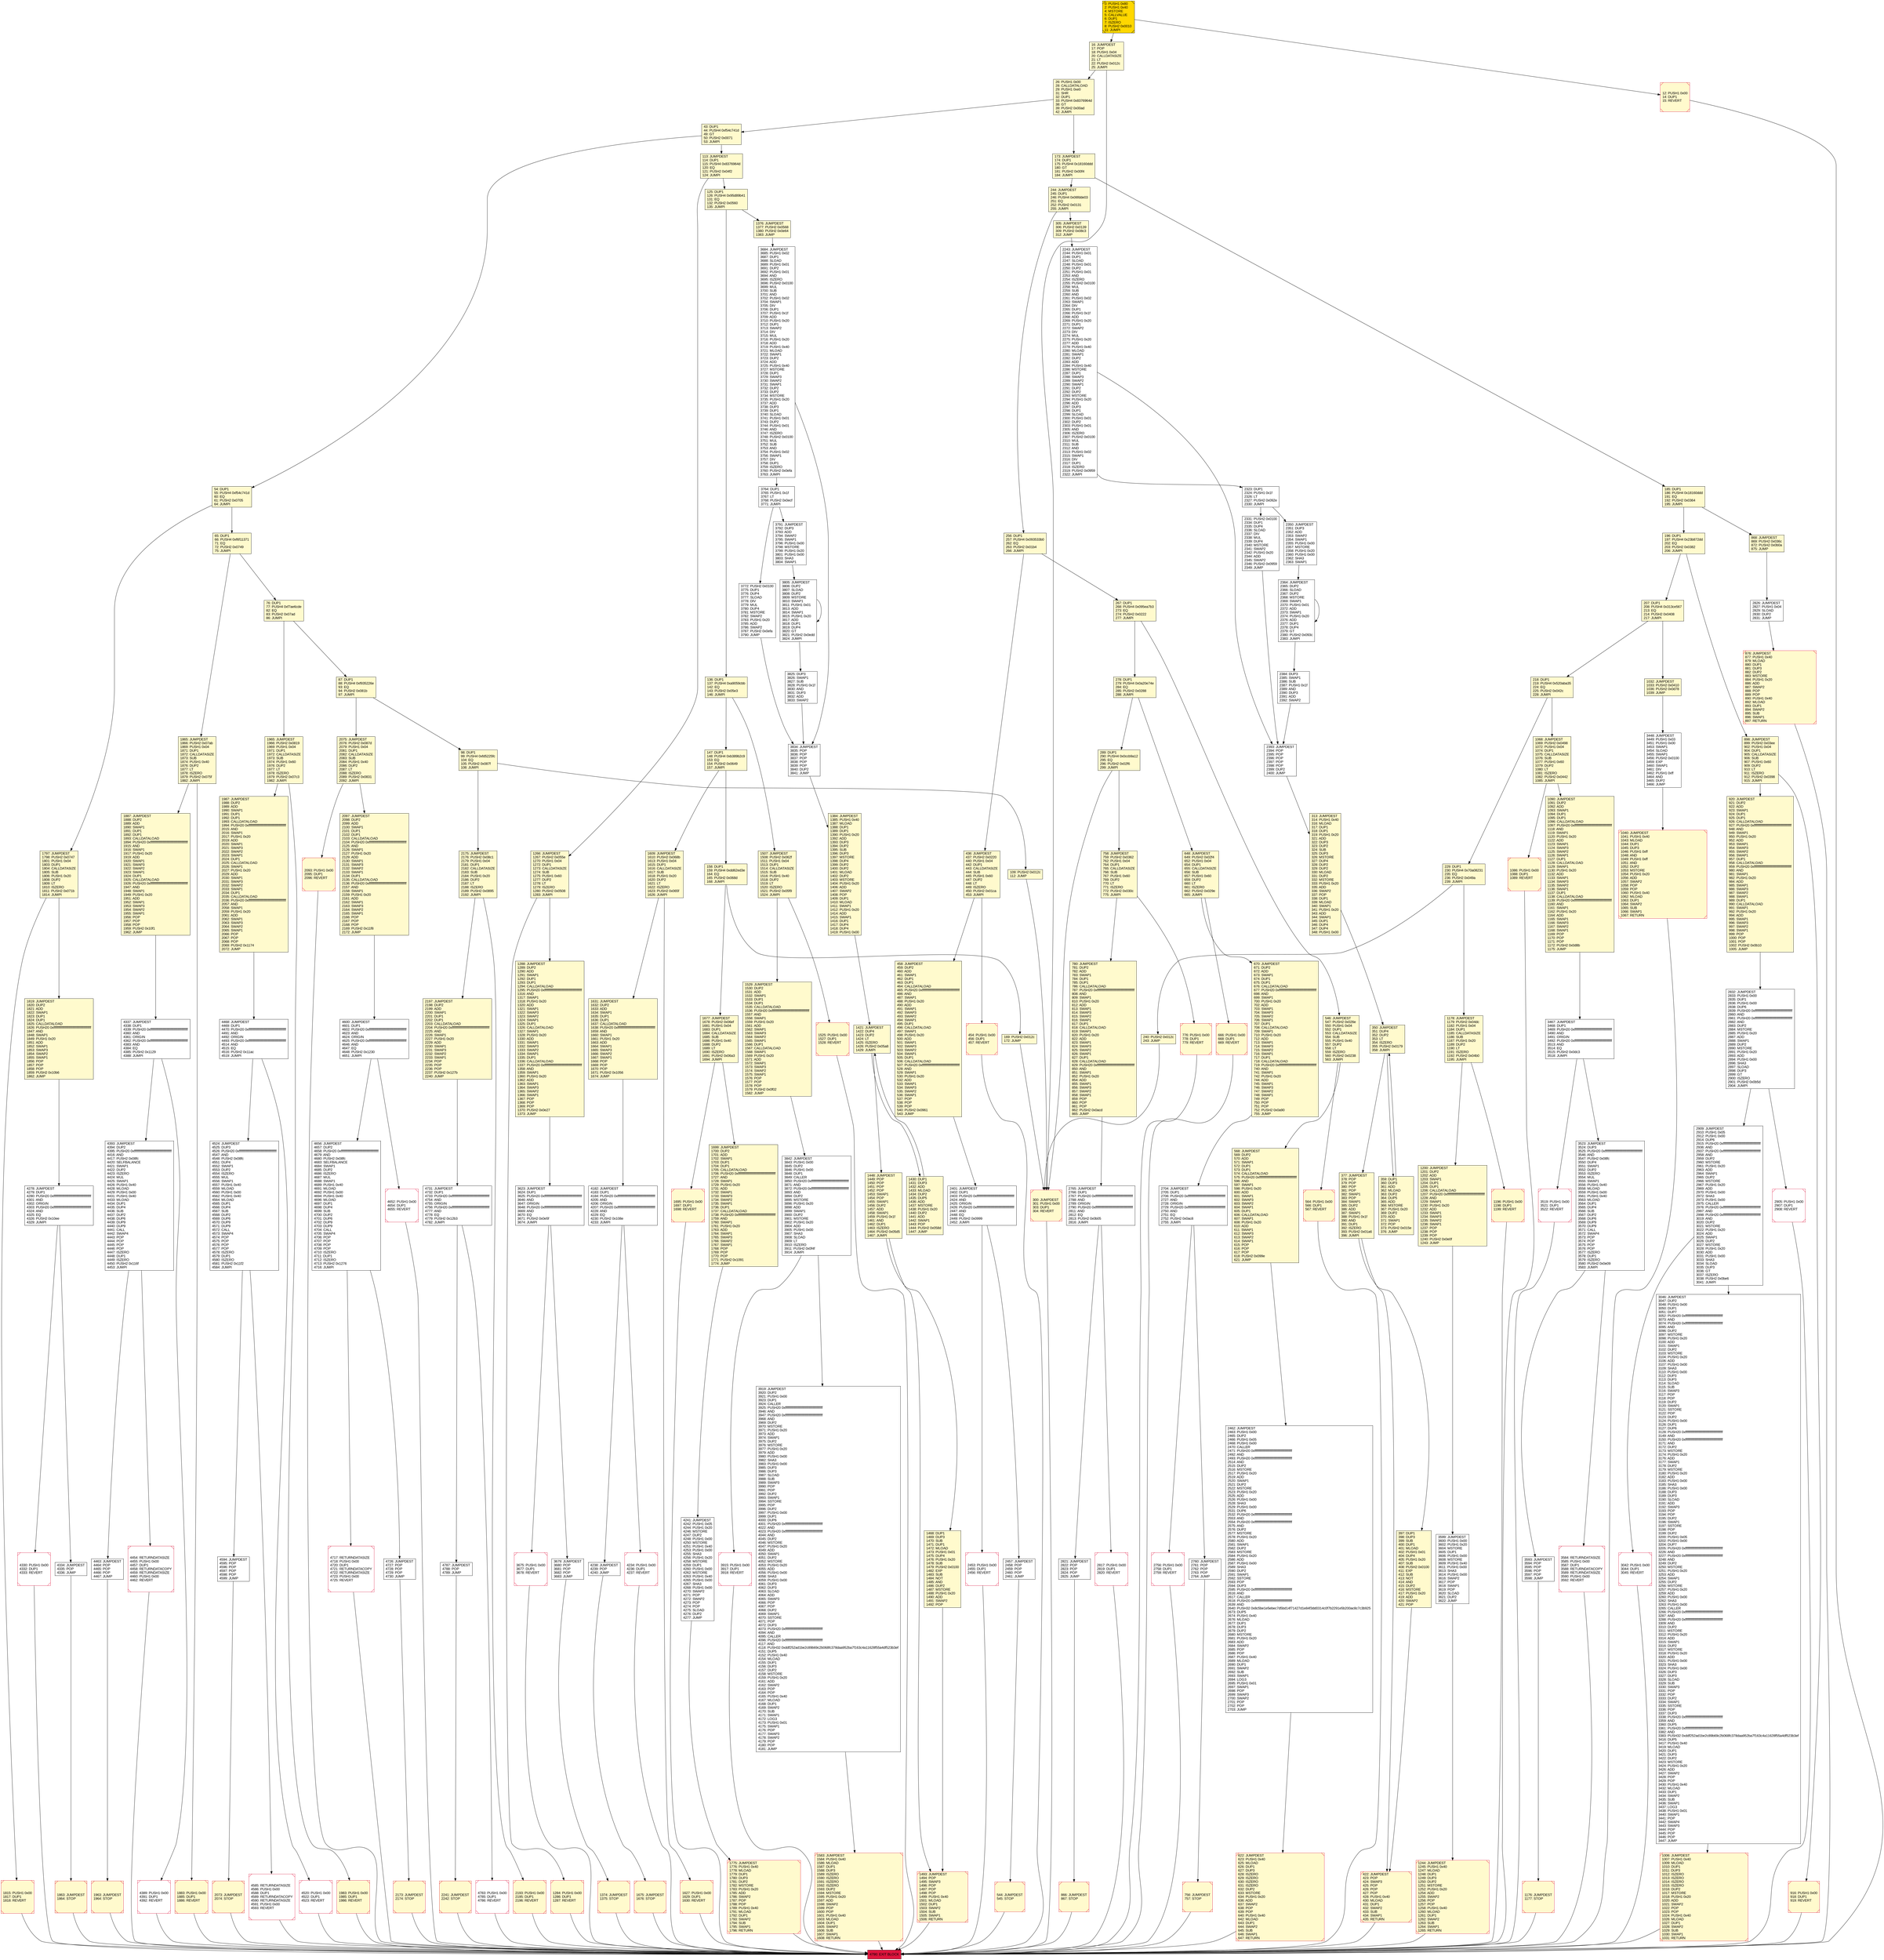 digraph G {
bgcolor=transparent rankdir=UD;
node [shape=box style=filled color=black fillcolor=white fontname=arial fontcolor=black];
158 [label="158: DUP1\l159: PUSH4 0xdd62ed3e\l164: EQ\l165: PUSH2 0x068d\l168: JUMPI\l" fillcolor=lemonchiffon ];
278 [label="278: DUP1\l279: PUSH4 0x0a20e74e\l284: EQ\l285: PUSH2 0x0288\l288: JUMPI\l" fillcolor=lemonchiffon ];
1797 [label="1797: JUMPDEST\l1798: PUSH2 0x0747\l1801: PUSH1 0x04\l1803: DUP1\l1804: CALLDATASIZE\l1805: SUB\l1806: PUSH1 0x20\l1808: DUP2\l1809: LT\l1810: ISZERO\l1811: PUSH2 0x071b\l1814: JUMPI\l" fillcolor=lemonchiffon ];
868 [label="868: JUMPDEST\l869: PUSH2 0x036c\l872: PUSH2 0x0b0a\l875: JUMP\l" fillcolor=lemonchiffon ];
2765 [label="2765: JUMPDEST\l2766: DUP1\l2767: PUSH20 0xffffffffffffffffffffffffffffffffffffffff\l2788: AND\l2789: ORIGIN\l2790: PUSH20 0xffffffffffffffffffffffffffffffffffffffff\l2811: AND\l2812: EQ\l2813: PUSH2 0x0b05\l2816: JUMPI\l" ];
350 [label="350: JUMPDEST\l351: DUP4\l352: DUP2\l353: LT\l354: ISZERO\l355: PUSH2 0x0179\l358: JUMPI\l" fillcolor=lemonchiffon ];
4520 [label="4520: PUSH1 0x00\l4522: DUP1\l4523: REVERT\l" shape=Msquare color=crimson ];
3467 [label="3467: JUMPDEST\l3468: DUP1\l3469: PUSH20 0xffffffffffffffffffffffffffffffffffffffff\l3490: AND\l3491: ORIGIN\l3492: PUSH20 0xffffffffffffffffffffffffffffffffffffffff\l3513: AND\l3514: EQ\l3515: PUSH2 0x0dc3\l3518: JUMPI\l" ];
1176 [label="1176: JUMPDEST\l1177: STOP\l" fillcolor=lemonchiffon shape=Msquare color=crimson ];
1196 [label="1196: PUSH1 0x00\l1198: DUP1\l1199: REVERT\l" fillcolor=lemonchiffon shape=Msquare color=crimson ];
4783 [label="4783: PUSH1 0x00\l4785: DUP1\l4786: REVERT\l" shape=Msquare color=crimson ];
1677 [label="1677: JUMPDEST\l1678: PUSH2 0x06ef\l1681: PUSH1 0x04\l1683: DUP1\l1684: CALLDATASIZE\l1685: SUB\l1686: PUSH1 0x40\l1688: DUP2\l1689: LT\l1690: ISZERO\l1691: PUSH2 0x06a3\l1694: JUMPI\l" fillcolor=lemonchiffon ];
1699 [label="1699: JUMPDEST\l1700: DUP2\l1701: ADD\l1702: SWAP1\l1703: DUP1\l1704: DUP1\l1705: CALLDATALOAD\l1706: PUSH20 0xffffffffffffffffffffffffffffffffffffffff\l1727: AND\l1728: SWAP1\l1729: PUSH1 0x20\l1731: ADD\l1732: SWAP1\l1733: SWAP3\l1734: SWAP2\l1735: SWAP1\l1736: DUP1\l1737: CALLDATALOAD\l1738: PUSH20 0xffffffffffffffffffffffffffffffffffffffff\l1759: AND\l1760: SWAP1\l1761: PUSH1 0x20\l1763: ADD\l1764: SWAP1\l1765: SWAP3\l1766: SWAP2\l1767: SWAP1\l1768: POP\l1769: POP\l1770: POP\l1771: PUSH2 0x1091\l1774: JUMP\l" fillcolor=lemonchiffon ];
4656 [label="4656: JUMPDEST\l4657: DUP2\l4658: PUSH20 0xffffffffffffffffffffffffffffffffffffffff\l4679: AND\l4680: PUSH2 0x08fc\l4683: SELFBALANCE\l4684: SWAP1\l4685: DUP2\l4686: ISZERO\l4687: MUL\l4688: SWAP1\l4689: PUSH1 0x40\l4691: MLOAD\l4692: PUSH1 0x00\l4694: PUSH1 0x40\l4696: MLOAD\l4697: DUP1\l4698: DUP4\l4699: SUB\l4700: DUP2\l4701: DUP6\l4702: DUP9\l4703: DUP9\l4704: CALL\l4705: SWAP4\l4706: POP\l4707: POP\l4708: POP\l4709: POP\l4710: ISZERO\l4711: DUP1\l4712: ISZERO\l4713: PUSH2 0x1276\l4716: JUMPI\l" ];
43 [label="43: DUP1\l44: PUSH4 0xf54c741d\l49: GT\l50: PUSH2 0x0071\l53: JUMPI\l" fillcolor=lemonchiffon ];
2243 [label="2243: JUMPDEST\l2244: PUSH1 0x01\l2246: DUP1\l2247: SLOAD\l2248: PUSH1 0x01\l2250: DUP2\l2251: PUSH1 0x01\l2253: AND\l2254: ISZERO\l2255: PUSH2 0x0100\l2258: MUL\l2259: SUB\l2260: AND\l2261: PUSH1 0x02\l2263: SWAP1\l2264: DIV\l2265: DUP1\l2266: PUSH1 0x1f\l2268: ADD\l2269: PUSH1 0x20\l2271: DUP1\l2272: SWAP2\l2273: DIV\l2274: MUL\l2275: PUSH1 0x20\l2277: ADD\l2278: PUSH1 0x40\l2280: MLOAD\l2281: SWAP1\l2282: DUP2\l2283: ADD\l2284: PUSH1 0x40\l2286: MSTORE\l2287: DUP1\l2288: SWAP3\l2289: SWAP2\l2290: SWAP1\l2291: DUP2\l2292: DUP2\l2293: MSTORE\l2294: PUSH1 0x20\l2296: ADD\l2297: DUP3\l2298: DUP1\l2299: SLOAD\l2300: PUSH1 0x01\l2302: DUP2\l2303: PUSH1 0x01\l2305: AND\l2306: ISZERO\l2307: PUSH2 0x0100\l2310: MUL\l2311: SUB\l2312: AND\l2313: PUSH1 0x02\l2315: SWAP1\l2316: DIV\l2317: DUP1\l2318: ISZERO\l2319: PUSH2 0x0959\l2322: JUMPI\l" ];
1583 [label="1583: JUMPDEST\l1584: PUSH1 0x40\l1586: MLOAD\l1587: DUP1\l1588: DUP3\l1589: ISZERO\l1590: ISZERO\l1591: ISZERO\l1592: ISZERO\l1593: DUP2\l1594: MSTORE\l1595: PUSH1 0x20\l1597: ADD\l1598: SWAP2\l1599: POP\l1600: POP\l1601: PUSH1 0x40\l1603: MLOAD\l1604: DUP1\l1605: SWAP2\l1606: SUB\l1607: SWAP1\l1608: RETURN\l" fillcolor=lemonchiffon shape=Msquare color=crimson ];
2832 [label="2832: JUMPDEST\l2833: PUSH1 0x00\l2835: DUP1\l2836: PUSH1 0x00\l2838: DUP6\l2839: PUSH20 0xffffffffffffffffffffffffffffffffffffffff\l2860: AND\l2861: PUSH20 0xffffffffffffffffffffffffffffffffffffffff\l2882: AND\l2883: DUP2\l2884: MSTORE\l2885: PUSH1 0x20\l2887: ADD\l2888: SWAP1\l2889: DUP2\l2890: MSTORE\l2891: PUSH1 0x20\l2893: ADD\l2894: PUSH1 0x00\l2896: SHA3\l2897: SLOAD\l2898: DUP3\l2899: GT\l2900: ISZERO\l2901: PUSH2 0x0b5d\l2904: JUMPI\l" ];
2909 [label="2909: JUMPDEST\l2910: PUSH1 0x05\l2912: PUSH1 0x00\l2914: DUP6\l2915: PUSH20 0xffffffffffffffffffffffffffffffffffffffff\l2936: AND\l2937: PUSH20 0xffffffffffffffffffffffffffffffffffffffff\l2958: AND\l2959: DUP2\l2960: MSTORE\l2961: PUSH1 0x20\l2963: ADD\l2964: SWAP1\l2965: DUP2\l2966: MSTORE\l2967: PUSH1 0x20\l2969: ADD\l2970: PUSH1 0x00\l2972: SHA3\l2973: PUSH1 0x00\l2975: CALLER\l2976: PUSH20 0xffffffffffffffffffffffffffffffffffffffff\l2997: AND\l2998: PUSH20 0xffffffffffffffffffffffffffffffffffffffff\l3019: AND\l3020: DUP2\l3021: MSTORE\l3022: PUSH1 0x20\l3024: ADD\l3025: SWAP1\l3026: DUP2\l3027: MSTORE\l3028: PUSH1 0x20\l3030: ADD\l3031: PUSH1 0x00\l3033: SHA3\l3034: SLOAD\l3035: DUP3\l3036: GT\l3037: ISZERO\l3038: PUSH2 0x0be6\l3041: JUMPI\l" ];
0 [label="0: PUSH1 0x80\l2: PUSH1 0x40\l4: MSTORE\l5: CALLVALUE\l6: DUP1\l7: ISZERO\l8: PUSH2 0x0010\l11: JUMPI\l" fillcolor=lemonchiffon shape=Msquare fillcolor=gold ];
898 [label="898: JUMPDEST\l899: PUSH2 0x03ee\l902: PUSH1 0x04\l904: DUP1\l905: CALLDATASIZE\l906: SUB\l907: PUSH1 0x60\l909: DUP2\l910: LT\l911: ISZERO\l912: PUSH2 0x0398\l915: JUMPI\l" fillcolor=lemonchiffon ];
1090 [label="1090: JUMPDEST\l1091: DUP2\l1092: ADD\l1093: SWAP1\l1094: DUP1\l1095: DUP1\l1096: CALLDATALOAD\l1097: PUSH20 0xffffffffffffffffffffffffffffffffffffffff\l1118: AND\l1119: SWAP1\l1120: PUSH1 0x20\l1122: ADD\l1123: SWAP1\l1124: SWAP3\l1125: SWAP2\l1126: SWAP1\l1127: DUP1\l1128: CALLDATALOAD\l1129: SWAP1\l1130: PUSH1 0x20\l1132: ADD\l1133: SWAP1\l1134: SWAP3\l1135: SWAP2\l1136: SWAP1\l1137: DUP1\l1138: CALLDATALOAD\l1139: PUSH20 0xffffffffffffffffffffffffffffffffffffffff\l1160: AND\l1161: SWAP1\l1162: PUSH1 0x20\l1164: ADD\l1165: SWAP1\l1166: SWAP3\l1167: SWAP2\l1168: SWAP1\l1169: POP\l1170: POP\l1171: POP\l1172: PUSH2 0x0d8b\l1175: JUMP\l" fillcolor=lemonchiffon ];
3584 [label="3584: RETURNDATASIZE\l3585: PUSH1 0x00\l3587: DUP1\l3588: RETURNDATACOPY\l3589: RETURNDATASIZE\l3590: PUSH1 0x00\l3592: REVERT\l" shape=Msquare color=crimson ];
758 [label="758: JUMPDEST\l759: PUSH2 0x0362\l762: PUSH1 0x04\l764: DUP1\l765: CALLDATASIZE\l766: SUB\l767: PUSH1 0x60\l769: DUP2\l770: LT\l771: ISZERO\l772: PUSH2 0x030c\l775: JUMPI\l" fillcolor=lemonchiffon ];
4731 [label="4731: JUMPDEST\l4732: DUP1\l4733: PUSH20 0xffffffffffffffffffffffffffffffffffffffff\l4754: AND\l4755: ORIGIN\l4756: PUSH20 0xffffffffffffffffffffffffffffffffffffffff\l4777: AND\l4778: EQ\l4779: PUSH2 0x12b3\l4782: JUMPI\l" ];
1983 [label="1983: PUSH1 0x00\l1985: DUP1\l1986: REVERT\l" fillcolor=lemonchiffon shape=Msquare color=crimson ];
3519 [label="3519: PUSH1 0x00\l3521: DUP1\l3522: REVERT\l" shape=Msquare color=crimson ];
1675 [label="1675: JUMPDEST\l1676: STOP\l" fillcolor=lemonchiffon shape=Msquare color=crimson ];
169 [label="169: PUSH2 0x012c\l172: JUMP\l" fillcolor=lemonchiffon ];
300 [label="300: JUMPDEST\l301: PUSH1 0x00\l303: DUP1\l304: REVERT\l" fillcolor=lemonchiffon shape=Msquare color=crimson ];
54 [label="54: DUP1\l55: PUSH4 0xf54c741d\l60: EQ\l61: PUSH2 0x0705\l64: JUMPI\l" fillcolor=lemonchiffon ];
2760 [label="2760: JUMPDEST\l2761: POP\l2762: POP\l2763: POP\l2764: JUMP\l" ];
458 [label="458: JUMPDEST\l459: DUP2\l460: ADD\l461: SWAP1\l462: DUP1\l463: DUP1\l464: CALLDATALOAD\l465: PUSH20 0xffffffffffffffffffffffffffffffffffffffff\l486: AND\l487: SWAP1\l488: PUSH1 0x20\l490: ADD\l491: SWAP1\l492: SWAP3\l493: SWAP2\l494: SWAP1\l495: DUP1\l496: CALLDATALOAD\l497: SWAP1\l498: PUSH1 0x20\l500: ADD\l501: SWAP1\l502: SWAP3\l503: SWAP2\l504: SWAP1\l505: DUP1\l506: CALLDATALOAD\l507: PUSH20 0xffffffffffffffffffffffffffffffffffffffff\l528: AND\l529: SWAP1\l530: PUSH1 0x20\l532: ADD\l533: SWAP1\l534: SWAP3\l535: SWAP2\l536: SWAP1\l537: POP\l538: POP\l539: POP\l540: PUSH2 0x0961\l543: JUMP\l" fillcolor=lemonchiffon ];
4182 [label="4182: JUMPDEST\l4183: DUP1\l4184: PUSH20 0xffffffffffffffffffffffffffffffffffffffff\l4205: AND\l4206: ORIGIN\l4207: PUSH20 0xffffffffffffffffffffffffffffffffffffffff\l4228: AND\l4229: EQ\l4230: PUSH2 0x108e\l4233: JUMPI\l" ];
4234 [label="4234: PUSH1 0x00\l4236: DUP1\l4237: REVERT\l" shape=Msquare color=crimson ];
185 [label="185: DUP1\l186: PUSH4 0x18160ddd\l191: EQ\l192: PUSH2 0x0364\l195: JUMPI\l" fillcolor=lemonchiffon ];
173 [label="173: JUMPDEST\l174: DUP1\l175: PUSH4 0x18160ddd\l180: GT\l181: PUSH2 0x00f4\l184: JUMPI\l" fillcolor=lemonchiffon ];
2193 [label="2193: PUSH1 0x00\l2195: DUP1\l2196: REVERT\l" fillcolor=lemonchiffon shape=Msquare color=crimson ];
2323 [label="2323: DUP1\l2324: PUSH1 0x1f\l2326: LT\l2327: PUSH2 0x092e\l2330: JUMPI\l" ];
26 [label="26: PUSH1 0x00\l28: CALLDATALOAD\l29: PUSH1 0xe0\l31: SHR\l32: DUP1\l33: PUSH4 0x8376964d\l38: GT\l39: PUSH2 0x00ad\l42: JUMPI\l" fillcolor=lemonchiffon ];
2350 [label="2350: JUMPDEST\l2351: DUP3\l2352: ADD\l2353: SWAP2\l2354: SWAP1\l2355: PUSH1 0x00\l2357: MSTORE\l2358: PUSH1 0x20\l2360: PUSH1 0x00\l2362: SHA3\l2363: SWAP1\l" ];
2453 [label="2453: PUSH1 0x00\l2455: DUP1\l2456: REVERT\l" shape=Msquare color=crimson ];
916 [label="916: PUSH1 0x00\l918: DUP1\l919: REVERT\l" fillcolor=lemonchiffon shape=Msquare color=crimson ];
2401 [label="2401: JUMPDEST\l2402: DUP1\l2403: PUSH20 0xffffffffffffffffffffffffffffffffffffffff\l2424: AND\l2425: ORIGIN\l2426: PUSH20 0xffffffffffffffffffffffffffffffffffffffff\l2447: AND\l2448: EQ\l2449: PUSH2 0x0999\l2452: JUMPI\l" ];
4278 [label="4278: JUMPDEST\l4279: DUP1\l4280: PUSH20 0xffffffffffffffffffffffffffffffffffffffff\l4301: AND\l4302: ORIGIN\l4303: PUSH20 0xffffffffffffffffffffffffffffffffffffffff\l4324: AND\l4325: EQ\l4326: PUSH2 0x10ee\l4329: JUMPI\l" ];
666 [label="666: PUSH1 0x00\l668: DUP1\l669: REVERT\l" fillcolor=lemonchiffon shape=Msquare color=crimson ];
1631 [label="1631: JUMPDEST\l1632: DUP2\l1633: ADD\l1634: SWAP1\l1635: DUP1\l1636: DUP1\l1637: CALLDATALOAD\l1638: PUSH20 0xffffffffffffffffffffffffffffffffffffffff\l1659: AND\l1660: SWAP1\l1661: PUSH1 0x20\l1663: ADD\l1664: SWAP1\l1665: SWAP3\l1666: SWAP2\l1667: SWAP1\l1668: POP\l1669: POP\l1670: POP\l1671: PUSH2 0x1056\l1674: JUMP\l" fillcolor=lemonchiffon ];
422 [label="422: JUMPDEST\l423: POP\l424: SWAP3\l425: POP\l426: POP\l427: POP\l428: PUSH1 0x40\l430: MLOAD\l431: DUP1\l432: SWAP2\l433: SUB\l434: SWAP1\l435: RETURN\l" fillcolor=lemonchiffon shape=Msquare color=crimson ];
1695 [label="1695: PUSH1 0x00\l1697: DUP1\l1698: REVERT\l" fillcolor=lemonchiffon shape=Msquare color=crimson ];
1963 [label="1963: JUMPDEST\l1964: STOP\l" fillcolor=lemonchiffon shape=Msquare color=crimson ];
1965 [label="1965: JUMPDEST\l1966: PUSH2 0x0819\l1969: PUSH1 0x04\l1971: DUP1\l1972: CALLDATASIZE\l1973: SUB\l1974: PUSH1 0x60\l1976: DUP2\l1977: LT\l1978: ISZERO\l1979: PUSH2 0x07c3\l1982: JUMPI\l" fillcolor=lemonchiffon ];
3042 [label="3042: PUSH1 0x00\l3044: DUP1\l3045: REVERT\l" shape=Msquare color=crimson ];
2331 [label="2331: PUSH2 0x0100\l2334: DUP1\l2335: DUP4\l2336: SLOAD\l2337: DIV\l2338: MUL\l2339: DUP4\l2340: MSTORE\l2341: SWAP2\l2342: PUSH1 0x20\l2344: ADD\l2345: SWAP2\l2346: PUSH2 0x0959\l2349: JUMP\l" ];
3593 [label="3593: JUMPDEST\l3594: POP\l3595: POP\l3596: POP\l3597: POP\l3598: JUMP\l" ];
16 [label="16: JUMPDEST\l17: POP\l18: PUSH1 0x04\l20: CALLDATASIZE\l21: LT\l22: PUSH2 0x012c\l25: JUMPI\l" fillcolor=lemonchiffon ];
4330 [label="4330: PUSH1 0x00\l4332: DUP1\l4333: REVERT\l" shape=Msquare color=crimson ];
87 [label="87: DUP1\l88: PUSH4 0xf935226e\l93: EQ\l94: PUSH2 0x081b\l97: JUMPI\l" fillcolor=lemonchiffon ];
305 [label="305: JUMPDEST\l306: PUSH2 0x0139\l309: PUSH2 0x08c3\l312: JUMP\l" fillcolor=lemonchiffon ];
1887 [label="1887: JUMPDEST\l1888: DUP2\l1889: ADD\l1890: SWAP1\l1891: DUP1\l1892: DUP1\l1893: CALLDATALOAD\l1894: PUSH20 0xffffffffffffffffffffffffffffffffffffffff\l1915: AND\l1916: SWAP1\l1917: PUSH1 0x20\l1919: ADD\l1920: SWAP1\l1921: SWAP3\l1922: SWAP2\l1923: SWAP1\l1924: DUP1\l1925: CALLDATALOAD\l1926: PUSH20 0xffffffffffffffffffffffffffffffffffffffff\l1947: AND\l1948: SWAP1\l1949: PUSH1 0x20\l1951: ADD\l1952: SWAP1\l1953: SWAP3\l1954: SWAP2\l1955: SWAP1\l1956: POP\l1957: POP\l1958: POP\l1959: PUSH2 0x10f1\l1962: JUMP\l" fillcolor=lemonchiffon ];
1493 [label="1493: JUMPDEST\l1494: POP\l1495: SWAP3\l1496: POP\l1497: POP\l1498: POP\l1499: PUSH1 0x40\l1501: MLOAD\l1502: DUP1\l1503: SWAP2\l1504: SUB\l1505: SWAP1\l1506: RETURN\l" fillcolor=lemonchiffon shape=Msquare color=crimson ];
3623 [label="3623: JUMPDEST\l3624: DUP1\l3625: PUSH20 0xffffffffffffffffffffffffffffffffffffffff\l3646: AND\l3647: ORIGIN\l3648: PUSH20 0xffffffffffffffffffffffffffffffffffffffff\l3669: AND\l3670: EQ\l3671: PUSH2 0x0e5f\l3674: JUMPI\l" ];
3764 [label="3764: DUP1\l3765: PUSH1 0x1f\l3767: LT\l3768: PUSH2 0x0ecf\l3771: JUMPI\l" ];
98 [label="98: DUP1\l99: PUSH4 0xfd5225fc\l104: EQ\l105: PUSH2 0x087f\l108: JUMPI\l" fillcolor=lemonchiffon ];
622 [label="622: JUMPDEST\l623: PUSH1 0x40\l625: MLOAD\l626: DUP1\l627: DUP3\l628: ISZERO\l629: ISZERO\l630: ISZERO\l631: ISZERO\l632: DUP2\l633: MSTORE\l634: PUSH1 0x20\l636: ADD\l637: SWAP2\l638: POP\l639: POP\l640: PUSH1 0x40\l642: MLOAD\l643: DUP1\l644: SWAP2\l645: SUB\l646: SWAP1\l647: RETURN\l" fillcolor=lemonchiffon shape=Msquare color=crimson ];
2462 [label="2462: JUMPDEST\l2463: PUSH1 0x00\l2465: DUP2\l2466: PUSH1 0x05\l2468: PUSH1 0x00\l2470: CALLER\l2471: PUSH20 0xffffffffffffffffffffffffffffffffffffffff\l2492: AND\l2493: PUSH20 0xffffffffffffffffffffffffffffffffffffffff\l2514: AND\l2515: DUP2\l2516: MSTORE\l2517: PUSH1 0x20\l2519: ADD\l2520: SWAP1\l2521: DUP2\l2522: MSTORE\l2523: PUSH1 0x20\l2525: ADD\l2526: PUSH1 0x00\l2528: SHA3\l2529: PUSH1 0x00\l2531: DUP6\l2532: PUSH20 0xffffffffffffffffffffffffffffffffffffffff\l2553: AND\l2554: PUSH20 0xffffffffffffffffffffffffffffffffffffffff\l2575: AND\l2576: DUP2\l2577: MSTORE\l2578: PUSH1 0x20\l2580: ADD\l2581: SWAP1\l2582: DUP2\l2583: MSTORE\l2584: PUSH1 0x20\l2586: ADD\l2587: PUSH1 0x00\l2589: SHA3\l2590: DUP2\l2591: SWAP1\l2592: SSTORE\l2593: POP\l2594: DUP3\l2595: PUSH20 0xffffffffffffffffffffffffffffffffffffffff\l2616: AND\l2617: CALLER\l2618: PUSH20 0xffffffffffffffffffffffffffffffffffffffff\l2639: AND\l2640: PUSH32 0x8c5be1e5ebec7d5bd14f71427d1e84f3dd0314c0f7b2291e5b200ac8c7c3b925\l2673: DUP5\l2674: PUSH1 0x40\l2676: MLOAD\l2677: DUP1\l2678: DUP3\l2679: DUP2\l2680: MSTORE\l2681: PUSH1 0x20\l2683: ADD\l2684: SWAP2\l2685: POP\l2686: POP\l2687: PUSH1 0x40\l2689: MLOAD\l2690: DUP1\l2691: SWAP2\l2692: SUB\l2693: SWAP1\l2694: LOG3\l2695: PUSH1 0x01\l2697: SWAP1\l2698: POP\l2699: SWAP3\l2700: SWAP2\l2701: POP\l2702: POP\l2703: JUMP\l" ];
1525 [label="1525: PUSH1 0x00\l1527: DUP1\l1528: REVERT\l" fillcolor=lemonchiffon shape=Msquare color=crimson ];
2241 [label="2241: JUMPDEST\l2242: STOP\l" fillcolor=lemonchiffon shape=Msquare color=crimson ];
1266 [label="1266: JUMPDEST\l1267: PUSH2 0x055e\l1270: PUSH1 0x04\l1272: DUP1\l1273: CALLDATASIZE\l1274: SUB\l1275: PUSH1 0x60\l1277: DUP2\l1278: LT\l1279: ISZERO\l1280: PUSH2 0x0508\l1283: JUMPI\l" fillcolor=lemonchiffon ];
4393 [label="4393: JUMPDEST\l4394: DUP2\l4395: PUSH20 0xffffffffffffffffffffffffffffffffffffffff\l4416: AND\l4417: PUSH2 0x08fc\l4420: SELFBALANCE\l4421: SWAP1\l4422: DUP2\l4423: ISZERO\l4424: MUL\l4425: SWAP1\l4426: PUSH1 0x40\l4428: MLOAD\l4429: PUSH1 0x00\l4431: PUSH1 0x40\l4433: MLOAD\l4434: DUP1\l4435: DUP4\l4436: SUB\l4437: DUP2\l4438: DUP6\l4439: DUP9\l4440: DUP9\l4441: CALL\l4442: SWAP4\l4443: POP\l4444: POP\l4445: POP\l4446: POP\l4447: ISZERO\l4448: DUP1\l4449: ISZERO\l4450: PUSH2 0x116f\l4453: JUMPI\l" ];
1819 [label="1819: JUMPDEST\l1820: DUP2\l1821: ADD\l1822: SWAP1\l1823: DUP1\l1824: DUP1\l1825: CALLDATALOAD\l1826: PUSH20 0xffffffffffffffffffffffffffffffffffffffff\l1847: AND\l1848: SWAP1\l1849: PUSH1 0x20\l1851: ADD\l1852: SWAP1\l1853: SWAP3\l1854: SWAP2\l1855: SWAP1\l1856: POP\l1857: POP\l1858: POP\l1859: PUSH2 0x10b6\l1862: JUMP\l" fillcolor=lemonchiffon ];
1430 [label="1430: DUP1\l1431: DUP3\l1432: ADD\l1433: MLOAD\l1434: DUP2\l1435: DUP5\l1436: ADD\l1437: MSTORE\l1438: PUSH1 0x20\l1440: DUP2\l1441: ADD\l1442: SWAP1\l1443: POP\l1444: PUSH2 0x058d\l1447: JUMP\l" fillcolor=lemonchiffon ];
1775 [label="1775: JUMPDEST\l1776: PUSH1 0x40\l1778: MLOAD\l1779: DUP1\l1780: DUP3\l1781: DUP2\l1782: MSTORE\l1783: PUSH1 0x20\l1785: ADD\l1786: SWAP2\l1787: POP\l1788: POP\l1789: PUSH1 0x40\l1791: MLOAD\l1792: DUP1\l1793: SWAP2\l1794: SUB\l1795: SWAP1\l1796: RETURN\l" fillcolor=lemonchiffon shape=Msquare color=crimson ];
1448 [label="1448: JUMPDEST\l1449: POP\l1450: POP\l1451: POP\l1452: POP\l1453: SWAP1\l1454: POP\l1455: SWAP1\l1456: DUP2\l1457: ADD\l1458: SWAP1\l1459: PUSH1 0x1f\l1461: AND\l1462: DUP1\l1463: ISZERO\l1464: PUSH2 0x05d5\l1467: JUMPI\l" fillcolor=lemonchiffon ];
648 [label="648: JUMPDEST\l649: PUSH2 0x02f4\l652: PUSH1 0x04\l654: DUP1\l655: CALLDATASIZE\l656: SUB\l657: PUSH1 0x60\l659: DUP2\l660: LT\l661: ISZERO\l662: PUSH2 0x029e\l665: JUMPI\l" fillcolor=lemonchiffon ];
76 [label="76: DUP1\l77: PUSH4 0xf7ae6cde\l82: EQ\l83: PUSH2 0x07ad\l86: JUMPI\l" fillcolor=lemonchiffon ];
756 [label="756: JUMPDEST\l757: STOP\l" fillcolor=lemonchiffon shape=Msquare color=crimson ];
136 [label="136: DUP1\l137: PUSH4 0xa9059cbb\l142: EQ\l143: PUSH2 0x05e3\l146: JUMPI\l" fillcolor=lemonchiffon ];
1288 [label="1288: JUMPDEST\l1289: DUP2\l1290: ADD\l1291: SWAP1\l1292: DUP1\l1293: DUP1\l1294: CALLDATALOAD\l1295: PUSH20 0xffffffffffffffffffffffffffffffffffffffff\l1316: AND\l1317: SWAP1\l1318: PUSH1 0x20\l1320: ADD\l1321: SWAP1\l1322: SWAP3\l1323: SWAP2\l1324: SWAP1\l1325: DUP1\l1326: CALLDATALOAD\l1327: SWAP1\l1328: PUSH1 0x20\l1330: ADD\l1331: SWAP1\l1332: SWAP3\l1333: SWAP2\l1334: SWAP1\l1335: DUP1\l1336: CALLDATALOAD\l1337: PUSH20 0xffffffffffffffffffffffffffffffffffffffff\l1358: AND\l1359: SWAP1\l1360: PUSH1 0x20\l1362: ADD\l1363: SWAP1\l1364: SWAP3\l1365: SWAP2\l1366: SWAP1\l1367: POP\l1368: POP\l1369: POP\l1370: PUSH2 0x0e27\l1373: JUMP\l" fillcolor=lemonchiffon ];
289 [label="289: DUP1\l290: PUSH4 0x0ccb9a12\l295: EQ\l296: PUSH2 0x02f6\l299: JUMPI\l" fillcolor=lemonchiffon ];
2756 [label="2756: PUSH1 0x00\l2758: DUP1\l2759: REVERT\l" shape=Msquare color=crimson ];
267 [label="267: DUP1\l268: PUSH4 0x095ea7b3\l273: EQ\l274: PUSH2 0x0222\l277: JUMPI\l" fillcolor=lemonchiffon ];
454 [label="454: PUSH1 0x00\l456: DUP1\l457: REVERT\l" fillcolor=lemonchiffon shape=Msquare color=crimson ];
2384 [label="2384: DUP3\l2385: SWAP1\l2386: SUB\l2387: PUSH1 0x1f\l2389: AND\l2390: DUP3\l2391: ADD\l2392: SWAP2\l" ];
1200 [label="1200: JUMPDEST\l1201: DUP2\l1202: ADD\l1203: SWAP1\l1204: DUP1\l1205: DUP1\l1206: CALLDATALOAD\l1207: PUSH20 0xffffffffffffffffffffffffffffffffffffffff\l1228: AND\l1229: SWAP1\l1230: PUSH1 0x20\l1232: ADD\l1233: SWAP1\l1234: SWAP3\l1235: SWAP2\l1236: SWAP1\l1237: POP\l1238: POP\l1239: POP\l1240: PUSH2 0x0e0f\l1243: JUMP\l" fillcolor=lemonchiffon ];
4468 [label="4468: JUMPDEST\l4469: DUP1\l4470: PUSH20 0xffffffffffffffffffffffffffffffffffffffff\l4491: AND\l4492: ORIGIN\l4493: PUSH20 0xffffffffffffffffffffffffffffffffffffffff\l4514: AND\l4515: EQ\l4516: PUSH2 0x11ac\l4519: JUMPI\l" ];
1244 [label="1244: JUMPDEST\l1245: PUSH1 0x40\l1247: MLOAD\l1248: DUP1\l1249: DUP3\l1250: DUP2\l1251: MSTORE\l1252: PUSH1 0x20\l1254: ADD\l1255: SWAP2\l1256: POP\l1257: POP\l1258: PUSH1 0x40\l1260: MLOAD\l1261: DUP1\l1262: SWAP2\l1263: SUB\l1264: SWAP1\l1265: RETURN\l" fillcolor=lemonchiffon shape=Msquare color=crimson ];
2393 [label="2393: JUMPDEST\l2394: POP\l2395: POP\l2396: POP\l2397: POP\l2398: POP\l2399: DUP2\l2400: JUMP\l" ];
780 [label="780: JUMPDEST\l781: DUP2\l782: ADD\l783: SWAP1\l784: DUP1\l785: DUP1\l786: CALLDATALOAD\l787: PUSH20 0xffffffffffffffffffffffffffffffffffffffff\l808: AND\l809: SWAP1\l810: PUSH1 0x20\l812: ADD\l813: SWAP1\l814: SWAP3\l815: SWAP2\l816: SWAP1\l817: DUP1\l818: CALLDATALOAD\l819: SWAP1\l820: PUSH1 0x20\l822: ADD\l823: SWAP1\l824: SWAP3\l825: SWAP2\l826: SWAP1\l827: DUP1\l828: CALLDATALOAD\l829: PUSH20 0xffffffffffffffffffffffffffffffffffffffff\l850: AND\l851: SWAP1\l852: PUSH1 0x20\l854: ADD\l855: SWAP1\l856: SWAP3\l857: SWAP2\l858: SWAP1\l859: POP\l860: POP\l861: POP\l862: PUSH2 0x0acd\l865: JUMP\l" fillcolor=lemonchiffon ];
207 [label="207: DUP1\l208: PUSH4 0x313ce567\l213: EQ\l214: PUSH2 0x0408\l217: JUMPI\l" fillcolor=lemonchiffon ];
4717 [label="4717: RETURNDATASIZE\l4718: PUSH1 0x00\l4720: DUP1\l4721: RETURNDATACOPY\l4722: RETURNDATASIZE\l4723: PUSH1 0x00\l4725: REVERT\l" shape=Msquare color=crimson ];
2457 [label="2457: JUMPDEST\l2458: POP\l2459: POP\l2460: POP\l2461: JUMP\l" ];
240 [label="240: PUSH2 0x012c\l243: JUMP\l" fillcolor=lemonchiffon ];
3046 [label="3046: JUMPDEST\l3047: DUP2\l3048: PUSH1 0x00\l3050: DUP1\l3051: DUP7\l3052: PUSH20 0xffffffffffffffffffffffffffffffffffffffff\l3073: AND\l3074: PUSH20 0xffffffffffffffffffffffffffffffffffffffff\l3095: AND\l3096: DUP2\l3097: MSTORE\l3098: PUSH1 0x20\l3100: ADD\l3101: SWAP1\l3102: DUP2\l3103: MSTORE\l3104: PUSH1 0x20\l3106: ADD\l3107: PUSH1 0x00\l3109: SHA3\l3110: PUSH1 0x00\l3112: DUP3\l3113: DUP3\l3114: SLOAD\l3115: SUB\l3116: SWAP3\l3117: POP\l3118: POP\l3119: DUP2\l3120: SWAP1\l3121: SSTORE\l3122: POP\l3123: DUP2\l3124: PUSH1 0x00\l3126: DUP1\l3127: DUP6\l3128: PUSH20 0xffffffffffffffffffffffffffffffffffffffff\l3149: AND\l3150: PUSH20 0xffffffffffffffffffffffffffffffffffffffff\l3171: AND\l3172: DUP2\l3173: MSTORE\l3174: PUSH1 0x20\l3176: ADD\l3177: SWAP1\l3178: DUP2\l3179: MSTORE\l3180: PUSH1 0x20\l3182: ADD\l3183: PUSH1 0x00\l3185: SHA3\l3186: PUSH1 0x00\l3188: DUP3\l3189: DUP3\l3190: SLOAD\l3191: ADD\l3192: SWAP3\l3193: POP\l3194: POP\l3195: DUP2\l3196: SWAP1\l3197: SSTORE\l3198: POP\l3199: DUP2\l3200: PUSH1 0x05\l3202: PUSH1 0x00\l3204: DUP7\l3205: PUSH20 0xffffffffffffffffffffffffffffffffffffffff\l3226: AND\l3227: PUSH20 0xffffffffffffffffffffffffffffffffffffffff\l3248: AND\l3249: DUP2\l3250: MSTORE\l3251: PUSH1 0x20\l3253: ADD\l3254: SWAP1\l3255: DUP2\l3256: MSTORE\l3257: PUSH1 0x20\l3259: ADD\l3260: PUSH1 0x00\l3262: SHA3\l3263: PUSH1 0x00\l3265: CALLER\l3266: PUSH20 0xffffffffffffffffffffffffffffffffffffffff\l3287: AND\l3288: PUSH20 0xffffffffffffffffffffffffffffffffffffffff\l3309: AND\l3310: DUP2\l3311: MSTORE\l3312: PUSH1 0x20\l3314: ADD\l3315: SWAP1\l3316: DUP2\l3317: MSTORE\l3318: PUSH1 0x20\l3320: ADD\l3321: PUSH1 0x00\l3323: SHA3\l3324: PUSH1 0x00\l3326: DUP3\l3327: DUP3\l3328: SLOAD\l3329: SUB\l3330: SWAP3\l3331: POP\l3332: POP\l3333: DUP2\l3334: SWAP1\l3335: SSTORE\l3336: POP\l3337: DUP3\l3338: PUSH20 0xffffffffffffffffffffffffffffffffffffffff\l3359: AND\l3360: DUP5\l3361: PUSH20 0xffffffffffffffffffffffffffffffffffffffff\l3382: AND\l3383: PUSH32 0xddf252ad1be2c89b69c2b068fc378daa952ba7f163c4a11628f55a4df523b3ef\l3416: DUP5\l3417: PUSH1 0x40\l3419: MLOAD\l3420: DUP1\l3421: DUP3\l3422: DUP2\l3423: MSTORE\l3424: PUSH1 0x20\l3426: ADD\l3427: SWAP2\l3428: POP\l3429: POP\l3430: PUSH1 0x40\l3432: MLOAD\l3433: DUP1\l3434: SWAP2\l3435: SUB\l3436: SWAP1\l3437: LOG3\l3438: PUSH1 0x01\l3440: SWAP1\l3441: POP\l3442: SWAP4\l3443: SWAP3\l3444: POP\l3445: POP\l3446: POP\l3447: JUMP\l" ];
4454 [label="4454: RETURNDATASIZE\l4455: PUSH1 0x00\l4457: DUP1\l4458: RETURNDATACOPY\l4459: RETURNDATASIZE\l4460: PUSH1 0x00\l4462: REVERT\l" shape=Msquare color=crimson ];
4389 [label="4389: PUSH1 0x00\l4391: DUP1\l4392: REVERT\l" shape=Msquare color=crimson ];
3523 [label="3523: JUMPDEST\l3524: DUP3\l3525: PUSH20 0xffffffffffffffffffffffffffffffffffffffff\l3546: AND\l3547: PUSH2 0x08fc\l3550: DUP4\l3551: SWAP1\l3552: DUP2\l3553: ISZERO\l3554: MUL\l3555: SWAP1\l3556: PUSH1 0x40\l3558: MLOAD\l3559: PUSH1 0x00\l3561: PUSH1 0x40\l3563: MLOAD\l3564: DUP1\l3565: DUP4\l3566: SUB\l3567: DUP2\l3568: DUP6\l3569: DUP9\l3570: DUP9\l3571: CALL\l3572: SWAP4\l3573: POP\l3574: POP\l3575: POP\l3576: POP\l3577: ISZERO\l3578: DUP1\l3579: ISZERO\l3580: PUSH2 0x0e09\l3583: JUMPI\l" ];
256 [label="256: DUP1\l257: PUSH4 0x093533b0\l262: EQ\l263: PUSH2 0x01b4\l266: JUMPI\l" fillcolor=lemonchiffon ];
397 [label="397: DUP1\l398: DUP3\l399: SUB\l400: DUP1\l401: MLOAD\l402: PUSH1 0x01\l404: DUP4\l405: PUSH1 0x20\l407: SUB\l408: PUSH2 0x0100\l411: EXP\l412: SUB\l413: NOT\l414: AND\l415: DUP2\l416: MSTORE\l417: PUSH1 0x20\l419: ADD\l420: SWAP2\l421: POP\l" fillcolor=lemonchiffon ];
3842 [label="3842: JUMPDEST\l3843: PUSH1 0x00\l3845: DUP2\l3846: PUSH1 0x00\l3848: DUP1\l3849: CALLER\l3850: PUSH20 0xffffffffffffffffffffffffffffffffffffffff\l3871: AND\l3872: PUSH20 0xffffffffffffffffffffffffffffffffffffffff\l3893: AND\l3894: DUP2\l3895: MSTORE\l3896: PUSH1 0x20\l3898: ADD\l3899: SWAP1\l3900: DUP2\l3901: MSTORE\l3902: PUSH1 0x20\l3904: ADD\l3905: PUSH1 0x00\l3907: SHA3\l3908: SLOAD\l3909: LT\l3910: ISZERO\l3911: PUSH2 0x0f4f\l3914: JUMPI\l" ];
313 [label="313: JUMPDEST\l314: PUSH1 0x40\l316: MLOAD\l317: DUP1\l318: DUP1\l319: PUSH1 0x20\l321: ADD\l322: DUP3\l323: DUP2\l324: SUB\l325: DUP3\l326: MSTORE\l327: DUP4\l328: DUP2\l329: DUP2\l330: MLOAD\l331: DUP2\l332: MSTORE\l333: PUSH1 0x20\l335: ADD\l336: SWAP2\l337: POP\l338: DUP1\l339: MLOAD\l340: SWAP1\l341: PUSH1 0x20\l343: ADD\l344: SWAP1\l345: DUP1\l346: DUP4\l347: DUP4\l348: PUSH1 0x00\l" fillcolor=lemonchiffon ];
1609 [label="1609: JUMPDEST\l1610: PUSH2 0x068b\l1613: PUSH1 0x04\l1615: DUP1\l1616: CALLDATASIZE\l1617: SUB\l1618: PUSH1 0x20\l1620: DUP2\l1621: LT\l1622: ISZERO\l1623: PUSH2 0x065f\l1626: JUMPI\l" fillcolor=lemonchiffon ];
2093 [label="2093: PUSH1 0x00\l2095: DUP1\l2096: REVERT\l" fillcolor=lemonchiffon shape=Msquare color=crimson ];
2073 [label="2073: JUMPDEST\l2074: STOP\l" fillcolor=lemonchiffon shape=Msquare color=crimson ];
4652 [label="4652: PUSH1 0x00\l4654: DUP1\l4655: REVERT\l" shape=Msquare color=crimson ];
4463 [label="4463: JUMPDEST\l4464: POP\l4465: POP\l4466: POP\l4467: JUMP\l" ];
2175 [label="2175: JUMPDEST\l2176: PUSH2 0x08c1\l2179: PUSH1 0x04\l2181: DUP1\l2182: CALLDATASIZE\l2183: SUB\l2184: PUSH1 0x20\l2186: DUP2\l2187: LT\l2188: ISZERO\l2189: PUSH2 0x0895\l2192: JUMPI\l" fillcolor=lemonchiffon ];
1987 [label="1987: JUMPDEST\l1988: DUP2\l1989: ADD\l1990: SWAP1\l1991: DUP1\l1992: DUP1\l1993: CALLDATALOAD\l1994: PUSH20 0xffffffffffffffffffffffffffffffffffffffff\l2015: AND\l2016: SWAP1\l2017: PUSH1 0x20\l2019: ADD\l2020: SWAP1\l2021: SWAP3\l2022: SWAP2\l2023: SWAP1\l2024: DUP1\l2025: CALLDATALOAD\l2026: SWAP1\l2027: PUSH1 0x20\l2029: ADD\l2030: SWAP1\l2031: SWAP3\l2032: SWAP2\l2033: SWAP1\l2034: DUP1\l2035: CALLDATALOAD\l2036: PUSH20 0xffffffffffffffffffffffffffffffffffffffff\l2057: AND\l2058: SWAP1\l2059: PUSH1 0x20\l2061: ADD\l2062: SWAP1\l2063: SWAP3\l2064: SWAP2\l2065: SWAP1\l2066: POP\l2067: POP\l2068: POP\l2069: PUSH2 0x1174\l2072: JUMP\l" fillcolor=lemonchiffon ];
4787 [label="4787: JUMPDEST\l4788: POP\l4789: JUMP\l" ];
564 [label="564: PUSH1 0x00\l566: DUP1\l567: REVERT\l" fillcolor=lemonchiffon shape=Msquare color=crimson ];
3684 [label="3684: JUMPDEST\l3685: PUSH1 0x02\l3687: DUP1\l3688: SLOAD\l3689: PUSH1 0x01\l3691: DUP2\l3692: PUSH1 0x01\l3694: AND\l3695: ISZERO\l3696: PUSH2 0x0100\l3699: MUL\l3700: SUB\l3701: AND\l3702: PUSH1 0x02\l3704: SWAP1\l3705: DIV\l3706: DUP1\l3707: PUSH1 0x1f\l3709: ADD\l3710: PUSH1 0x20\l3712: DUP1\l3713: SWAP2\l3714: DIV\l3715: MUL\l3716: PUSH1 0x20\l3718: ADD\l3719: PUSH1 0x40\l3721: MLOAD\l3722: SWAP1\l3723: DUP2\l3724: ADD\l3725: PUSH1 0x40\l3727: MSTORE\l3728: DUP1\l3729: SWAP3\l3730: SWAP2\l3731: SWAP1\l3732: DUP2\l3733: DUP2\l3734: MSTORE\l3735: PUSH1 0x20\l3737: ADD\l3738: DUP3\l3739: DUP1\l3740: SLOAD\l3741: PUSH1 0x01\l3743: DUP2\l3744: PUSH1 0x01\l3746: AND\l3747: ISZERO\l3748: PUSH2 0x0100\l3751: MUL\l3752: SUB\l3753: AND\l3754: PUSH1 0x02\l3756: SWAP1\l3757: DIV\l3758: DUP1\l3759: ISZERO\l3760: PUSH2 0x0efa\l3763: JUMPI\l" ];
4726 [label="4726: JUMPDEST\l4727: POP\l4728: POP\l4729: POP\l4730: JUMP\l" ];
147 [label="147: DUP1\l148: PUSH4 0xb389b2c9\l153: EQ\l154: PUSH2 0x0649\l157: JUMPI\l" fillcolor=lemonchiffon ];
3448 [label="3448: JUMPDEST\l3449: PUSH1 0x03\l3451: PUSH1 0x00\l3453: SWAP1\l3454: SLOAD\l3455: SWAP1\l3456: PUSH2 0x0100\l3459: EXP\l3460: SWAP1\l3461: DIV\l3462: PUSH1 0xff\l3464: AND\l3465: DUP2\l3466: JUMP\l" ];
244 [label="244: JUMPDEST\l245: DUP1\l246: PUSH4 0x06fdde03\l251: EQ\l252: PUSH2 0x0131\l255: JUMPI\l" fillcolor=lemonchiffon ];
1032 [label="1032: JUMPDEST\l1033: PUSH2 0x0410\l1036: PUSH2 0x0d78\l1039: JUMP\l" fillcolor=lemonchiffon ];
1086 [label="1086: PUSH1 0x00\l1088: DUP1\l1089: REVERT\l" fillcolor=lemonchiffon shape=Msquare color=crimson ];
2817 [label="2817: PUSH1 0x00\l2819: DUP1\l2820: REVERT\l" shape=Msquare color=crimson ];
1040 [label="1040: JUMPDEST\l1041: PUSH1 0x40\l1043: MLOAD\l1044: DUP1\l1045: DUP3\l1046: PUSH1 0xff\l1048: AND\l1049: PUSH1 0xff\l1051: AND\l1052: DUP2\l1053: MSTORE\l1054: PUSH1 0x20\l1056: ADD\l1057: SWAP2\l1058: POP\l1059: POP\l1060: PUSH1 0x40\l1062: MLOAD\l1063: DUP1\l1064: SWAP2\l1065: SUB\l1066: SWAP1\l1067: RETURN\l" fillcolor=lemonchiffon shape=Msquare color=crimson ];
1284 [label="1284: PUSH1 0x00\l1286: DUP1\l1287: REVERT\l" fillcolor=lemonchiffon shape=Msquare color=crimson ];
776 [label="776: PUSH1 0x00\l778: DUP1\l779: REVERT\l" fillcolor=lemonchiffon shape=Msquare color=crimson ];
4238 [label="4238: JUMPDEST\l4239: POP\l4240: JUMP\l" ];
4524 [label="4524: JUMPDEST\l4525: DUP3\l4526: PUSH20 0xffffffffffffffffffffffffffffffffffffffff\l4547: AND\l4548: PUSH2 0x08fc\l4551: DUP4\l4552: SWAP1\l4553: DUP2\l4554: ISZERO\l4555: MUL\l4556: SWAP1\l4557: PUSH1 0x40\l4559: MLOAD\l4560: PUSH1 0x00\l4562: PUSH1 0x40\l4564: MLOAD\l4565: DUP1\l4566: DUP4\l4567: SUB\l4568: DUP2\l4569: DUP6\l4570: DUP9\l4571: DUP9\l4572: CALL\l4573: SWAP4\l4574: POP\l4575: POP\l4576: POP\l4577: POP\l4578: ISZERO\l4579: DUP1\l4580: ISZERO\l4581: PUSH2 0x11f2\l4584: JUMPI\l" ];
12 [label="12: PUSH1 0x00\l14: DUP1\l15: REVERT\l" fillcolor=lemonchiffon shape=Msquare color=crimson ];
568 [label="568: JUMPDEST\l569: DUP2\l570: ADD\l571: SWAP1\l572: DUP1\l573: DUP1\l574: CALLDATALOAD\l575: PUSH20 0xffffffffffffffffffffffffffffffffffffffff\l596: AND\l597: SWAP1\l598: PUSH1 0x20\l600: ADD\l601: SWAP1\l602: SWAP3\l603: SWAP2\l604: SWAP1\l605: DUP1\l606: CALLDATALOAD\l607: SWAP1\l608: PUSH1 0x20\l610: ADD\l611: SWAP1\l612: SWAP3\l613: SWAP2\l614: SWAP1\l615: POP\l616: POP\l617: POP\l618: PUSH2 0x099e\l621: JUMP\l" fillcolor=lemonchiffon ];
2364 [label="2364: JUMPDEST\l2365: DUP2\l2366: SLOAD\l2367: DUP2\l2368: MSTORE\l2369: SWAP1\l2370: PUSH1 0x01\l2372: ADD\l2373: SWAP1\l2374: PUSH1 0x20\l2376: ADD\l2377: DUP1\l2378: DUP4\l2379: GT\l2380: PUSH2 0x093c\l2383: JUMPI\l" ];
1178 [label="1178: JUMPDEST\l1179: PUSH2 0x04dc\l1182: PUSH1 0x04\l1184: DUP1\l1185: CALLDATASIZE\l1186: SUB\l1187: PUSH1 0x20\l1189: DUP2\l1190: LT\l1191: ISZERO\l1192: PUSH2 0x04b0\l1195: JUMPI\l" fillcolor=lemonchiffon ];
3805 [label="3805: JUMPDEST\l3806: DUP2\l3807: SLOAD\l3808: DUP2\l3809: MSTORE\l3810: SWAP1\l3811: PUSH1 0x01\l3813: ADD\l3814: SWAP1\l3815: PUSH1 0x20\l3817: ADD\l3818: DUP1\l3819: DUP4\l3820: GT\l3821: PUSH2 0x0edd\l3824: JUMPI\l" ];
544 [label="544: JUMPDEST\l545: STOP\l" fillcolor=lemonchiffon shape=Msquare color=crimson ];
546 [label="546: JUMPDEST\l547: PUSH2 0x026e\l550: PUSH1 0x04\l552: DUP1\l553: CALLDATASIZE\l554: SUB\l555: PUSH1 0x40\l557: DUP2\l558: LT\l559: ISZERO\l560: PUSH2 0x0238\l563: JUMPI\l" fillcolor=lemonchiffon ];
4790 [label="4790: EXIT BLOCK\l" fillcolor=crimson ];
1815 [label="1815: PUSH1 0x00\l1817: DUP1\l1818: REVERT\l" fillcolor=lemonchiffon shape=Msquare color=crimson ];
2075 [label="2075: JUMPDEST\l2076: PUSH2 0x087d\l2079: PUSH1 0x04\l2081: DUP1\l2082: CALLDATASIZE\l2083: SUB\l2084: PUSH1 0x40\l2086: DUP2\l2087: LT\l2088: ISZERO\l2089: PUSH2 0x0831\l2092: JUMPI\l" fillcolor=lemonchiffon ];
1468 [label="1468: DUP1\l1469: DUP3\l1470: SUB\l1471: DUP1\l1472: MLOAD\l1473: PUSH1 0x01\l1475: DUP4\l1476: PUSH1 0x20\l1478: SUB\l1479: PUSH2 0x0100\l1482: EXP\l1483: SUB\l1484: NOT\l1485: AND\l1486: DUP2\l1487: MSTORE\l1488: PUSH1 0x20\l1490: ADD\l1491: SWAP2\l1492: POP\l" fillcolor=lemonchiffon ];
1865 [label="1865: JUMPDEST\l1866: PUSH2 0x07ab\l1869: PUSH1 0x04\l1871: DUP1\l1872: CALLDATASIZE\l1873: SUB\l1874: PUSH1 0x40\l1876: DUP2\l1877: LT\l1878: ISZERO\l1879: PUSH2 0x075f\l1882: JUMPI\l" fillcolor=lemonchiffon ];
1507 [label="1507: JUMPDEST\l1508: PUSH2 0x062f\l1511: PUSH1 0x04\l1513: DUP1\l1514: CALLDATASIZE\l1515: SUB\l1516: PUSH1 0x40\l1518: DUP2\l1519: LT\l1520: ISZERO\l1521: PUSH2 0x05f9\l1524: JUMPI\l" fillcolor=lemonchiffon ];
65 [label="65: DUP1\l66: PUSH4 0xf6f11371\l71: EQ\l72: PUSH2 0x0749\l75: JUMPI\l" fillcolor=lemonchiffon ];
2704 [label="2704: JUMPDEST\l2705: DUP1\l2706: PUSH20 0xffffffffffffffffffffffffffffffffffffffff\l2727: AND\l2728: ORIGIN\l2729: PUSH20 0xffffffffffffffffffffffffffffffffffffffff\l2750: AND\l2751: EQ\l2752: PUSH2 0x0ac8\l2755: JUMPI\l" ];
4594 [label="4594: JUMPDEST\l4595: POP\l4596: POP\l4597: POP\l4598: POP\l4599: JUMP\l" ];
3679 [label="3679: JUMPDEST\l3680: POP\l3681: POP\l3682: POP\l3683: JUMP\l" ];
2826 [label="2826: JUMPDEST\l2827: PUSH1 0x04\l2829: SLOAD\l2830: DUP2\l2831: JUMP\l" ];
3825 [label="3825: DUP3\l3826: SWAP1\l3827: SUB\l3828: PUSH1 0x1f\l3830: AND\l3831: DUP3\l3832: ADD\l3833: SWAP2\l" ];
4334 [label="4334: JUMPDEST\l4335: POP\l4336: JUMP\l" ];
1374 [label="1374: JUMPDEST\l1375: STOP\l" fillcolor=lemonchiffon shape=Msquare color=crimson ];
670 [label="670: JUMPDEST\l671: DUP2\l672: ADD\l673: SWAP1\l674: DUP1\l675: DUP1\l676: CALLDATALOAD\l677: PUSH20 0xffffffffffffffffffffffffffffffffffffffff\l698: AND\l699: SWAP1\l700: PUSH1 0x20\l702: ADD\l703: SWAP1\l704: SWAP3\l705: SWAP2\l706: SWAP1\l707: DUP1\l708: CALLDATALOAD\l709: SWAP1\l710: PUSH1 0x20\l712: ADD\l713: SWAP1\l714: SWAP3\l715: SWAP2\l716: SWAP1\l717: DUP1\l718: CALLDATALOAD\l719: PUSH20 0xffffffffffffffffffffffffffffffffffffffff\l740: AND\l741: SWAP1\l742: PUSH1 0x20\l744: ADD\l745: SWAP1\l746: SWAP3\l747: SWAP2\l748: SWAP1\l749: POP\l750: POP\l751: POP\l752: PUSH2 0x0a90\l755: JUMP\l" fillcolor=lemonchiffon ];
3834 [label="3834: JUMPDEST\l3835: POP\l3836: POP\l3837: POP\l3838: POP\l3839: POP\l3840: DUP2\l3841: JUMP\l" ];
218 [label="218: DUP1\l219: PUSH4 0x520aba35\l224: EQ\l225: PUSH2 0x042c\l228: JUMPI\l" fillcolor=lemonchiffon ];
229 [label="229: DUP1\l230: PUSH4 0x70a08231\l235: EQ\l236: PUSH2 0x049a\l239: JUMPI\l" fillcolor=lemonchiffon ];
1421 [label="1421: JUMPDEST\l1422: DUP4\l1423: DUP2\l1424: LT\l1425: ISZERO\l1426: PUSH2 0x05a8\l1429: JUMPI\l" fillcolor=lemonchiffon ];
1006 [label="1006: JUMPDEST\l1007: PUSH1 0x40\l1009: MLOAD\l1010: DUP1\l1011: DUP3\l1012: ISZERO\l1013: ISZERO\l1014: ISZERO\l1015: ISZERO\l1016: DUP2\l1017: MSTORE\l1018: PUSH1 0x20\l1020: ADD\l1021: SWAP2\l1022: POP\l1023: POP\l1024: PUSH1 0x40\l1026: MLOAD\l1027: DUP1\l1028: SWAP2\l1029: SUB\l1030: SWAP1\l1031: RETURN\l" fillcolor=lemonchiffon shape=Msquare color=crimson ];
1068 [label="1068: JUMPDEST\l1069: PUSH2 0x0498\l1072: PUSH1 0x04\l1074: DUP1\l1075: CALLDATASIZE\l1076: SUB\l1077: PUSH1 0x60\l1079: DUP2\l1080: LT\l1081: ISZERO\l1082: PUSH2 0x0442\l1085: JUMPI\l" fillcolor=lemonchiffon ];
1863 [label="1863: JUMPDEST\l1864: STOP\l" fillcolor=lemonchiffon shape=Msquare color=crimson ];
3599 [label="3599: JUMPDEST\l3600: PUSH1 0x00\l3602: PUSH1 0x20\l3604: MSTORE\l3605: DUP1\l3606: PUSH1 0x00\l3608: MSTORE\l3609: PUSH1 0x40\l3611: PUSH1 0x00\l3613: SHA3\l3614: PUSH1 0x00\l3616: SWAP2\l3617: POP\l3618: SWAP1\l3619: POP\l3620: SLOAD\l3621: DUP2\l3622: JUMP\l" ];
113 [label="113: JUMPDEST\l114: DUP1\l115: PUSH4 0x8376964d\l120: EQ\l121: PUSH2 0x04f2\l124: JUMPI\l" fillcolor=lemonchiffon ];
3791 [label="3791: JUMPDEST\l3792: DUP3\l3793: ADD\l3794: SWAP2\l3795: SWAP1\l3796: PUSH1 0x00\l3798: MSTORE\l3799: PUSH1 0x20\l3801: PUSH1 0x00\l3803: SHA3\l3804: SWAP1\l" ];
1384 [label="1384: JUMPDEST\l1385: PUSH1 0x40\l1387: MLOAD\l1388: DUP1\l1389: DUP1\l1390: PUSH1 0x20\l1392: ADD\l1393: DUP3\l1394: DUP2\l1395: SUB\l1396: DUP3\l1397: MSTORE\l1398: DUP4\l1399: DUP2\l1400: DUP2\l1401: MLOAD\l1402: DUP2\l1403: MSTORE\l1404: PUSH1 0x20\l1406: ADD\l1407: SWAP2\l1408: POP\l1409: DUP1\l1410: MLOAD\l1411: SWAP1\l1412: PUSH1 0x20\l1414: ADD\l1415: SWAP1\l1416: DUP1\l1417: DUP4\l1418: DUP4\l1419: PUSH1 0x00\l" fillcolor=lemonchiffon ];
2097 [label="2097: JUMPDEST\l2098: DUP2\l2099: ADD\l2100: SWAP1\l2101: DUP1\l2102: DUP1\l2103: CALLDATALOAD\l2104: PUSH20 0xffffffffffffffffffffffffffffffffffffffff\l2125: AND\l2126: SWAP1\l2127: PUSH1 0x20\l2129: ADD\l2130: SWAP1\l2131: SWAP3\l2132: SWAP2\l2133: SWAP1\l2134: DUP1\l2135: CALLDATALOAD\l2136: PUSH20 0xffffffffffffffffffffffffffffffffffffffff\l2157: AND\l2158: SWAP1\l2159: PUSH1 0x20\l2161: ADD\l2162: SWAP1\l2163: SWAP3\l2164: SWAP2\l2165: SWAP1\l2166: POP\l2167: POP\l2168: POP\l2169: PUSH2 0x11f8\l2172: JUMP\l" fillcolor=lemonchiffon ];
3772 [label="3772: PUSH2 0x0100\l3775: DUP1\l3776: DUP4\l3777: SLOAD\l3778: DIV\l3779: MUL\l3780: DUP4\l3781: MSTORE\l3782: SWAP2\l3783: PUSH1 0x20\l3785: ADD\l3786: SWAP2\l3787: PUSH2 0x0efa\l3790: JUMP\l" ];
3919 [label="3919: JUMPDEST\l3920: DUP2\l3921: PUSH1 0x00\l3923: DUP1\l3924: CALLER\l3925: PUSH20 0xffffffffffffffffffffffffffffffffffffffff\l3946: AND\l3947: PUSH20 0xffffffffffffffffffffffffffffffffffffffff\l3968: AND\l3969: DUP2\l3970: MSTORE\l3971: PUSH1 0x20\l3973: ADD\l3974: SWAP1\l3975: DUP2\l3976: MSTORE\l3977: PUSH1 0x20\l3979: ADD\l3980: PUSH1 0x00\l3982: SHA3\l3983: PUSH1 0x00\l3985: DUP3\l3986: DUP3\l3987: SLOAD\l3988: SUB\l3989: SWAP3\l3990: POP\l3991: POP\l3992: DUP2\l3993: SWAP1\l3994: SSTORE\l3995: POP\l3996: DUP2\l3997: PUSH1 0x00\l3999: DUP1\l4000: DUP6\l4001: PUSH20 0xffffffffffffffffffffffffffffffffffffffff\l4022: AND\l4023: PUSH20 0xffffffffffffffffffffffffffffffffffffffff\l4044: AND\l4045: DUP2\l4046: MSTORE\l4047: PUSH1 0x20\l4049: ADD\l4050: SWAP1\l4051: DUP2\l4052: MSTORE\l4053: PUSH1 0x20\l4055: ADD\l4056: PUSH1 0x00\l4058: SHA3\l4059: PUSH1 0x00\l4061: DUP3\l4062: DUP3\l4063: SLOAD\l4064: ADD\l4065: SWAP3\l4066: POP\l4067: POP\l4068: DUP2\l4069: SWAP1\l4070: SSTORE\l4071: POP\l4072: DUP3\l4073: PUSH20 0xffffffffffffffffffffffffffffffffffffffff\l4094: AND\l4095: CALLER\l4096: PUSH20 0xffffffffffffffffffffffffffffffffffffffff\l4117: AND\l4118: PUSH32 0xddf252ad1be2c89b69c2b068fc378daa952ba7f163c4a11628f55a4df523b3ef\l4151: DUP5\l4152: PUSH1 0x40\l4154: MLOAD\l4155: DUP1\l4156: DUP3\l4157: DUP2\l4158: MSTORE\l4159: PUSH1 0x20\l4161: ADD\l4162: SWAP2\l4163: POP\l4164: POP\l4165: PUSH1 0x40\l4167: MLOAD\l4168: DUP1\l4169: SWAP2\l4170: SUB\l4171: SWAP1\l4172: LOG3\l4173: PUSH1 0x01\l4175: SWAP1\l4176: POP\l4177: SWAP3\l4178: SWAP2\l4179: POP\l4180: POP\l4181: JUMP\l" ];
196 [label="196: DUP1\l197: PUSH4 0x23b872dd\l202: EQ\l203: PUSH2 0x0382\l206: JUMPI\l" fillcolor=lemonchiffon ];
876 [label="876: JUMPDEST\l877: PUSH1 0x40\l879: MLOAD\l880: DUP1\l881: DUP3\l882: DUP2\l883: MSTORE\l884: PUSH1 0x20\l886: ADD\l887: SWAP2\l888: POP\l889: POP\l890: PUSH1 0x40\l892: MLOAD\l893: DUP1\l894: SWAP2\l895: SUB\l896: SWAP1\l897: RETURN\l" fillcolor=lemonchiffon shape=Msquare color=crimson ];
2197 [label="2197: JUMPDEST\l2198: DUP2\l2199: ADD\l2200: SWAP1\l2201: DUP1\l2202: DUP1\l2203: CALLDATALOAD\l2204: PUSH20 0xffffffffffffffffffffffffffffffffffffffff\l2225: AND\l2226: SWAP1\l2227: PUSH1 0x20\l2229: ADD\l2230: SWAP1\l2231: SWAP3\l2232: SWAP2\l2233: SWAP1\l2234: POP\l2235: POP\l2236: POP\l2237: PUSH2 0x127b\l2240: JUMP\l" fillcolor=lemonchiffon ];
920 [label="920: JUMPDEST\l921: DUP2\l922: ADD\l923: SWAP1\l924: DUP1\l925: DUP1\l926: CALLDATALOAD\l927: PUSH20 0xffffffffffffffffffffffffffffffffffffffff\l948: AND\l949: SWAP1\l950: PUSH1 0x20\l952: ADD\l953: SWAP1\l954: SWAP3\l955: SWAP2\l956: SWAP1\l957: DUP1\l958: CALLDATALOAD\l959: PUSH20 0xffffffffffffffffffffffffffffffffffffffff\l980: AND\l981: SWAP1\l982: PUSH1 0x20\l984: ADD\l985: SWAP1\l986: SWAP3\l987: SWAP2\l988: SWAP1\l989: DUP1\l990: CALLDATALOAD\l991: SWAP1\l992: PUSH1 0x20\l994: ADD\l995: SWAP1\l996: SWAP3\l997: SWAP2\l998: SWAP1\l999: POP\l1000: POP\l1001: POP\l1002: PUSH2 0x0b10\l1005: JUMP\l" fillcolor=lemonchiffon ];
4241 [label="4241: JUMPDEST\l4242: PUSH1 0x05\l4244: PUSH1 0x20\l4246: MSTORE\l4247: DUP2\l4248: PUSH1 0x00\l4250: MSTORE\l4251: PUSH1 0x40\l4253: PUSH1 0x00\l4255: SHA3\l4256: PUSH1 0x20\l4258: MSTORE\l4259: DUP1\l4260: PUSH1 0x00\l4262: MSTORE\l4263: PUSH1 0x40\l4265: PUSH1 0x00\l4267: SHA3\l4268: PUSH1 0x00\l4270: SWAP2\l4271: POP\l4272: SWAP2\l4273: POP\l4274: POP\l4275: SLOAD\l4276: DUP2\l4277: JUMP\l" ];
2821 [label="2821: JUMPDEST\l2822: POP\l2823: POP\l2824: POP\l2825: JUMP\l" ];
377 [label="377: JUMPDEST\l378: POP\l379: POP\l380: POP\l381: POP\l382: SWAP1\l383: POP\l384: SWAP1\l385: DUP2\l386: ADD\l387: SWAP1\l388: PUSH1 0x1f\l390: AND\l391: DUP1\l392: ISZERO\l393: PUSH2 0x01a6\l396: JUMPI\l" fillcolor=lemonchiffon ];
4337 [label="4337: JUMPDEST\l4338: DUP1\l4339: PUSH20 0xffffffffffffffffffffffffffffffffffffffff\l4360: AND\l4361: ORIGIN\l4362: PUSH20 0xffffffffffffffffffffffffffffffffffffffff\l4383: AND\l4384: EQ\l4385: PUSH2 0x1129\l4388: JUMPI\l" ];
109 [label="109: PUSH2 0x012c\l112: JUMP\l" fillcolor=lemonchiffon ];
2173 [label="2173: JUMPDEST\l2174: STOP\l" fillcolor=lemonchiffon shape=Msquare color=crimson ];
3915 [label="3915: PUSH1 0x00\l3917: DUP1\l3918: REVERT\l" shape=Msquare color=crimson ];
125 [label="125: DUP1\l126: PUSH4 0x95d89b41\l131: EQ\l132: PUSH2 0x0560\l135: JUMPI\l" fillcolor=lemonchiffon ];
1529 [label="1529: JUMPDEST\l1530: DUP2\l1531: ADD\l1532: SWAP1\l1533: DUP1\l1534: DUP1\l1535: CALLDATALOAD\l1536: PUSH20 0xffffffffffffffffffffffffffffffffffffffff\l1557: AND\l1558: SWAP1\l1559: PUSH1 0x20\l1561: ADD\l1562: SWAP1\l1563: SWAP3\l1564: SWAP2\l1565: SWAP1\l1566: DUP1\l1567: CALLDATALOAD\l1568: SWAP1\l1569: PUSH1 0x20\l1571: ADD\l1572: SWAP1\l1573: SWAP3\l1574: SWAP2\l1575: SWAP1\l1576: POP\l1577: POP\l1578: POP\l1579: PUSH2 0x0f02\l1582: JUMP\l" fillcolor=lemonchiffon ];
436 [label="436: JUMPDEST\l437: PUSH2 0x0220\l440: PUSH1 0x04\l442: DUP1\l443: CALLDATASIZE\l444: SUB\l445: PUSH1 0x60\l447: DUP2\l448: LT\l449: ISZERO\l450: PUSH2 0x01ca\l453: JUMPI\l" fillcolor=lemonchiffon ];
1376 [label="1376: JUMPDEST\l1377: PUSH2 0x0568\l1380: PUSH2 0x0e64\l1383: JUMP\l" fillcolor=lemonchiffon ];
4585 [label="4585: RETURNDATASIZE\l4586: PUSH1 0x00\l4588: DUP1\l4589: RETURNDATACOPY\l4590: RETURNDATASIZE\l4591: PUSH1 0x00\l4593: REVERT\l" shape=Msquare color=crimson ];
359 [label="359: DUP1\l360: DUP3\l361: ADD\l362: MLOAD\l363: DUP2\l364: DUP5\l365: ADD\l366: MSTORE\l367: PUSH1 0x20\l369: DUP2\l370: ADD\l371: SWAP1\l372: POP\l373: PUSH2 0x015e\l376: JUMP\l" fillcolor=lemonchiffon ];
4600 [label="4600: JUMPDEST\l4601: DUP1\l4602: PUSH20 0xffffffffffffffffffffffffffffffffffffffff\l4623: AND\l4624: ORIGIN\l4625: PUSH20 0xffffffffffffffffffffffffffffffffffffffff\l4646: AND\l4647: EQ\l4648: PUSH2 0x1230\l4651: JUMPI\l" ];
866 [label="866: JUMPDEST\l867: STOP\l" fillcolor=lemonchiffon shape=Msquare color=crimson ];
2905 [label="2905: PUSH1 0x00\l2907: DUP1\l2908: REVERT\l" shape=Msquare color=crimson ];
1627 [label="1627: PUSH1 0x00\l1629: DUP1\l1630: REVERT\l" fillcolor=lemonchiffon shape=Msquare color=crimson ];
1883 [label="1883: PUSH1 0x00\l1885: DUP1\l1886: REVERT\l" fillcolor=lemonchiffon shape=Msquare color=crimson ];
3675 [label="3675: PUSH1 0x00\l3677: DUP1\l3678: REVERT\l" shape=Msquare color=crimson ];
1815 -> 4790;
2364 -> 2364;
3805 -> 3805;
4182 -> 4234;
173 -> 185;
218 -> 229;
546 -> 568;
3825 -> 3834;
2384 -> 2393;
2832 -> 2909;
1448 -> 1493;
1284 -> 4790;
3467 -> 3519;
3772 -> 3834;
4524 -> 4594;
1384 -> 1421;
2817 -> 4790;
244 -> 256;
26 -> 173;
125 -> 1376;
458 -> 2401;
218 -> 1068;
776 -> 4790;
1677 -> 1699;
2243 -> 2323;
76 -> 1965;
158 -> 169;
185 -> 868;
2331 -> 2393;
76 -> 87;
898 -> 916;
2097 -> 4600;
1677 -> 1695;
4389 -> 4790;
3448 -> 1040;
866 -> 4790;
3593 -> 1176;
1068 -> 1086;
1883 -> 4790;
2905 -> 4790;
2401 -> 2457;
3684 -> 3834;
2909 -> 3042;
1797 -> 1819;
3915 -> 4790;
278 -> 648;
1965 -> 1983;
305 -> 2243;
377 -> 397;
2909 -> 3046;
1006 -> 4790;
648 -> 666;
1863 -> 4790;
1376 -> 3684;
876 -> 4790;
758 -> 780;
3842 -> 3915;
1819 -> 4278;
2075 -> 2097;
670 -> 2704;
2175 -> 2197;
3679 -> 1374;
2323 -> 2331;
3805 -> 3825;
1374 -> 4790;
229 -> 1178;
2243 -> 2393;
2453 -> 4790;
4182 -> 4238;
113 -> 1266;
916 -> 4790;
2350 -> 2364;
422 -> 4790;
436 -> 454;
1963 -> 4790;
2704 -> 2760;
3764 -> 3772;
2175 -> 2193;
2765 -> 2817;
1983 -> 4790;
3519 -> 4790;
3046 -> 1006;
3584 -> 4790;
196 -> 207;
1797 -> 1815;
173 -> 244;
0 -> 12;
3623 -> 3675;
4238 -> 1675;
1609 -> 1631;
397 -> 422;
4241 -> 1775;
1178 -> 1196;
4520 -> 4790;
868 -> 2826;
4717 -> 4790;
4787 -> 2241;
3523 -> 3593;
98 -> 2175;
196 -> 898;
1068 -> 1090;
2457 -> 544;
3919 -> 1583;
244 -> 305;
454 -> 4790;
267 -> 546;
1965 -> 1987;
377 -> 422;
1178 -> 1200;
3684 -> 3764;
65 -> 76;
1525 -> 4790;
568 -> 2462;
2393 -> 313;
1448 -> 1468;
207 -> 1032;
1507 -> 1525;
350 -> 377;
2832 -> 2905;
1699 -> 4241;
3042 -> 4790;
920 -> 2832;
898 -> 920;
136 -> 147;
1468 -> 1493;
87 -> 2075;
1493 -> 4790;
350 -> 359;
359 -> 350;
65 -> 1865;
544 -> 4790;
2401 -> 2453;
1032 -> 3448;
2323 -> 2350;
2462 -> 622;
169 -> 300;
158 -> 1677;
147 -> 1609;
1090 -> 3467;
2821 -> 866;
1040 -> 4790;
4731 -> 4783;
3834 -> 1384;
1631 -> 4182;
4334 -> 1863;
12 -> 4790;
2826 -> 876;
87 -> 98;
546 -> 564;
564 -> 4790;
26 -> 43;
1086 -> 4790;
4393 -> 4454;
54 -> 1797;
1288 -> 3623;
4594 -> 2073;
1266 -> 1288;
2093 -> 4790;
43 -> 54;
2073 -> 4790;
2075 -> 2093;
4652 -> 4790;
113 -> 125;
1865 -> 1883;
4585 -> 4790;
2760 -> 756;
1627 -> 4790;
3675 -> 4790;
289 -> 300;
0 -> 16;
240 -> 300;
1507 -> 1529;
3842 -> 3919;
4524 -> 4585;
2173 -> 4790;
4337 -> 4389;
16 -> 300;
267 -> 278;
4468 -> 4520;
3791 -> 3805;
278 -> 289;
4656 -> 4717;
1529 -> 3842;
256 -> 436;
1609 -> 1627;
780 -> 2765;
289 -> 758;
4600 -> 4652;
4278 -> 4330;
16 -> 26;
4726 -> 2173;
313 -> 350;
2193 -> 4790;
4656 -> 4726;
1695 -> 4790;
4731 -> 4787;
125 -> 136;
666 -> 4790;
3467 -> 3523;
648 -> 670;
1421 -> 1430;
1430 -> 1421;
54 -> 65;
1421 -> 1448;
147 -> 158;
3764 -> 3791;
4234 -> 4790;
3523 -> 3584;
300 -> 4790;
1583 -> 4790;
1675 -> 4790;
1887 -> 4337;
4337 -> 4393;
4463 -> 1963;
229 -> 240;
758 -> 776;
98 -> 109;
4783 -> 4790;
1176 -> 4790;
1196 -> 4790;
3599 -> 1244;
207 -> 218;
1200 -> 3599;
436 -> 458;
4468 -> 4524;
43 -> 113;
4454 -> 4790;
109 -> 300;
2756 -> 4790;
756 -> 4790;
2364 -> 2384;
4393 -> 4463;
136 -> 1507;
1244 -> 4790;
2704 -> 2756;
256 -> 267;
2241 -> 4790;
2765 -> 2821;
622 -> 4790;
4600 -> 4656;
1775 -> 4790;
185 -> 196;
3623 -> 3679;
1266 -> 1284;
1865 -> 1887;
1987 -> 4468;
2197 -> 4731;
4330 -> 4790;
4278 -> 4334;
}